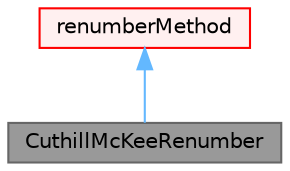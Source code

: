 digraph "CuthillMcKeeRenumber"
{
 // LATEX_PDF_SIZE
  bgcolor="transparent";
  edge [fontname=Helvetica,fontsize=10,labelfontname=Helvetica,labelfontsize=10];
  node [fontname=Helvetica,fontsize=10,shape=box,height=0.2,width=0.4];
  Node1 [id="Node000001",label="CuthillMcKeeRenumber",height=0.2,width=0.4,color="gray40", fillcolor="grey60", style="filled", fontcolor="black",tooltip="Cuthill-McKee renumbering."];
  Node2 -> Node1 [id="edge1_Node000001_Node000002",dir="back",color="steelblue1",style="solid",tooltip=" "];
  Node2 [id="Node000002",label="renumberMethod",height=0.2,width=0.4,color="red", fillcolor="#FFF0F0", style="filled",URL="$classFoam_1_1renumberMethod.html",tooltip="Abstract base class for renumbering."];
}
